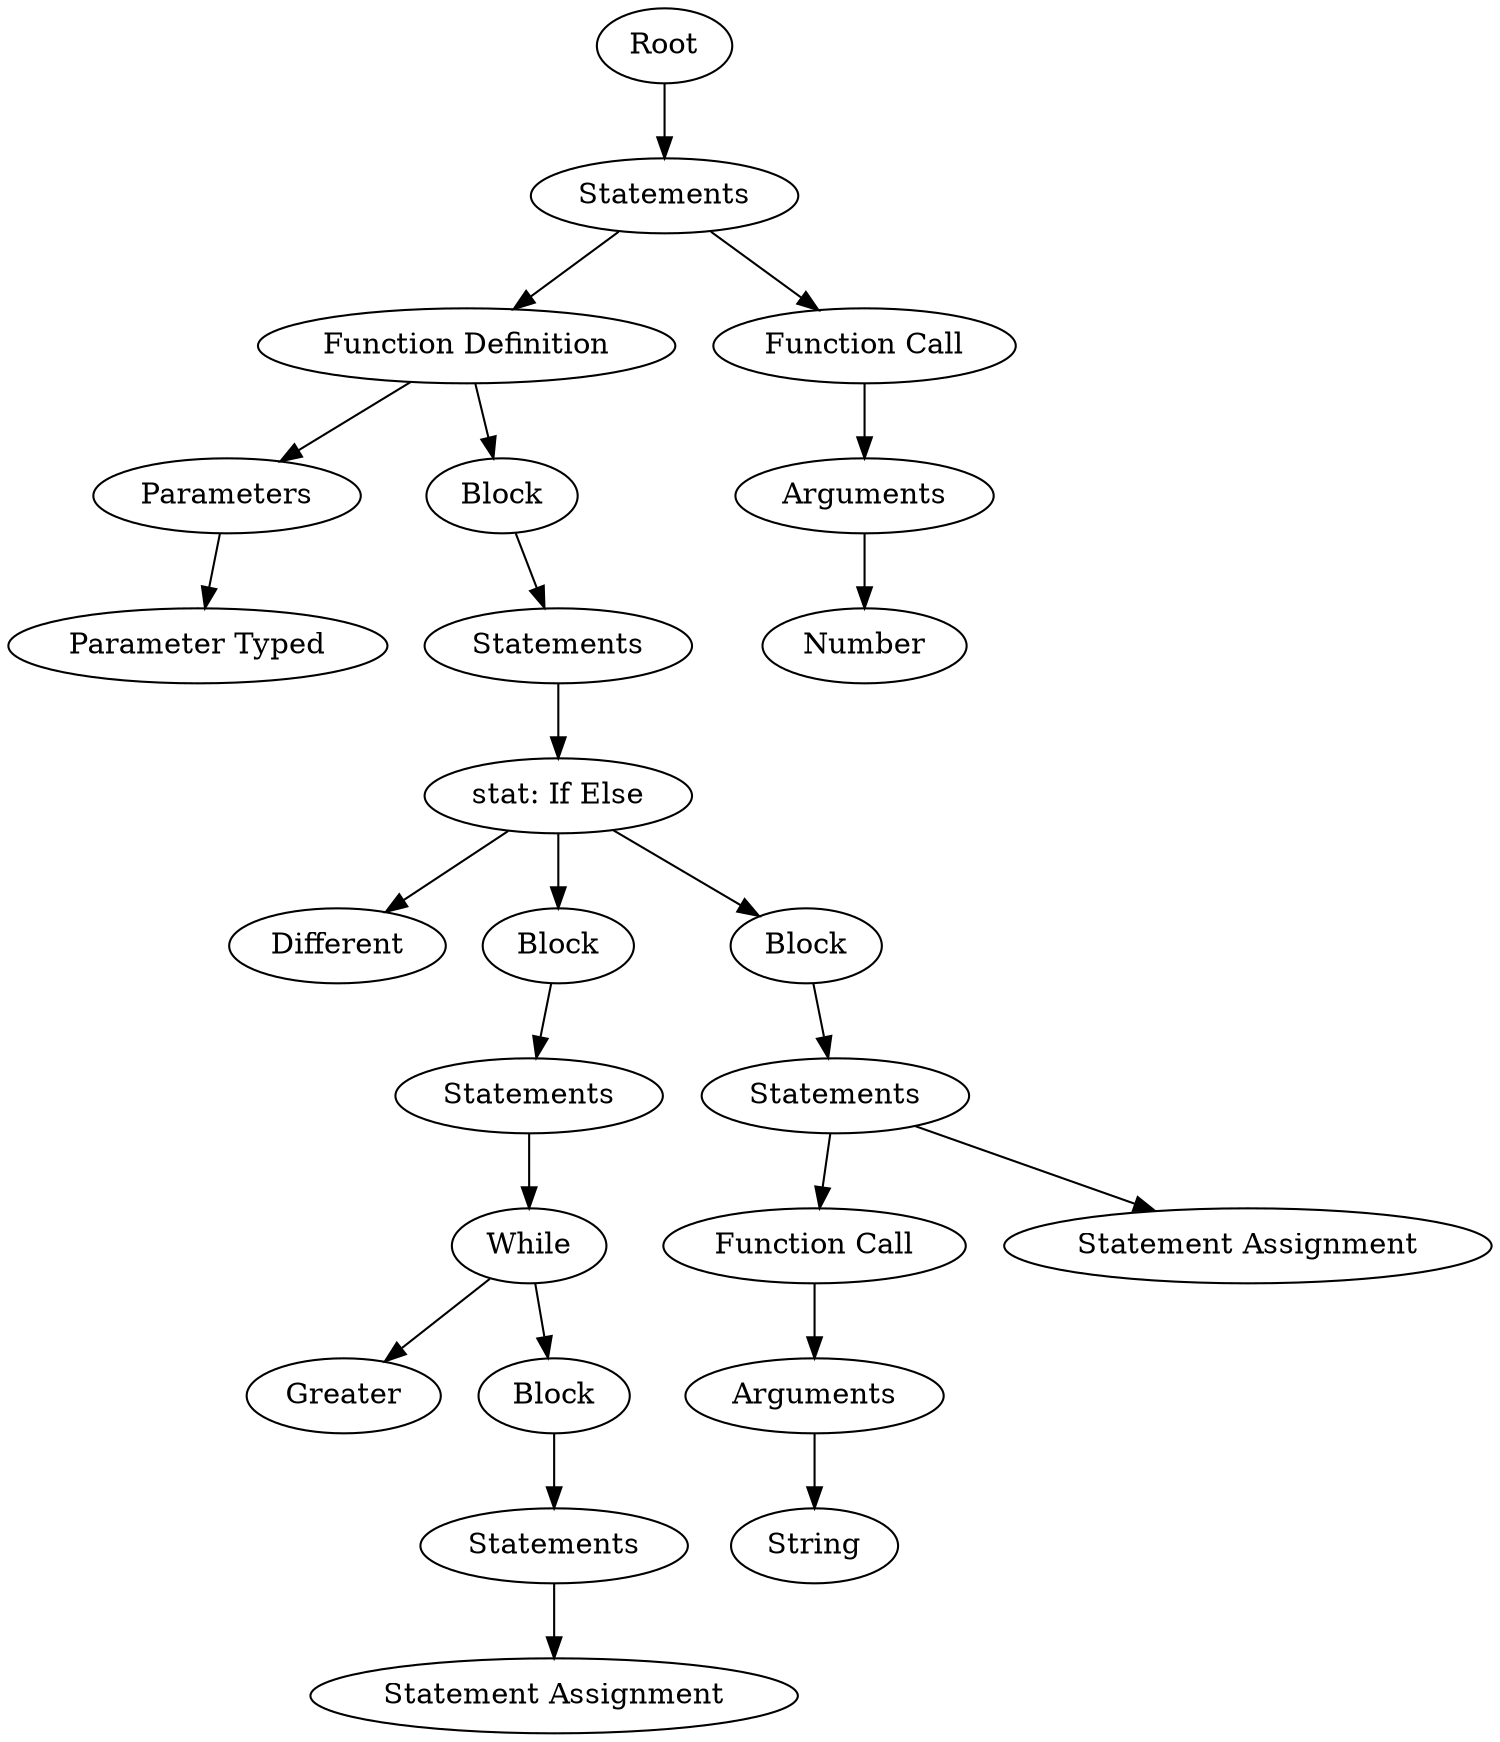 digraph AST {
  node0 [label="Root"]
  node1 [label="Statements"]
  node2 [label="Function Definition"]
  node3 [label="Parameters"]
  node4 [label="Parameter Typed"]
  node3 -> node4;
  node2 -> node3;
  node5 [label="Block"]
  node6 [label="Statements"]
  node7 [label="stat: If Else"]
  node8 [label="Different"]
  node7 -> node8;
  node9 [label="Block"]
  node10 [label="Statements"]
  node11 [label="While"]
  node12 [label="Greater"]
  node11 -> node12;
  node13 [label="Block"]
  node14 [label="Statements"]
  node15 [label="Statement Assignment"]
  node14 -> node15;
  node13 -> node14;
  node11 -> node13;
  node10 -> node11;
  node9 -> node10;
  node7 -> node9;
  node16 [label="Block"]
  node17 [label="Statements"]
  node18 [label="Function Call"]
  node19 [label="Arguments"]
  node20 [label="String"]
  node19 -> node20;
  node18 -> node19;
  node17 -> node18;
  node21 [label="Statement Assignment"]
  node17 -> node21;
  node16 -> node17;
  node7 -> node16;
  node6 -> node7;
  node5 -> node6;
  node2 -> node5;
  node1 -> node2;
  node22 [label="Function Call"]
  node23 [label="Arguments"]
  node24 [label="Number"]
  node23 -> node24;
  node22 -> node23;
  node1 -> node22;
  node0 -> node1;
}

